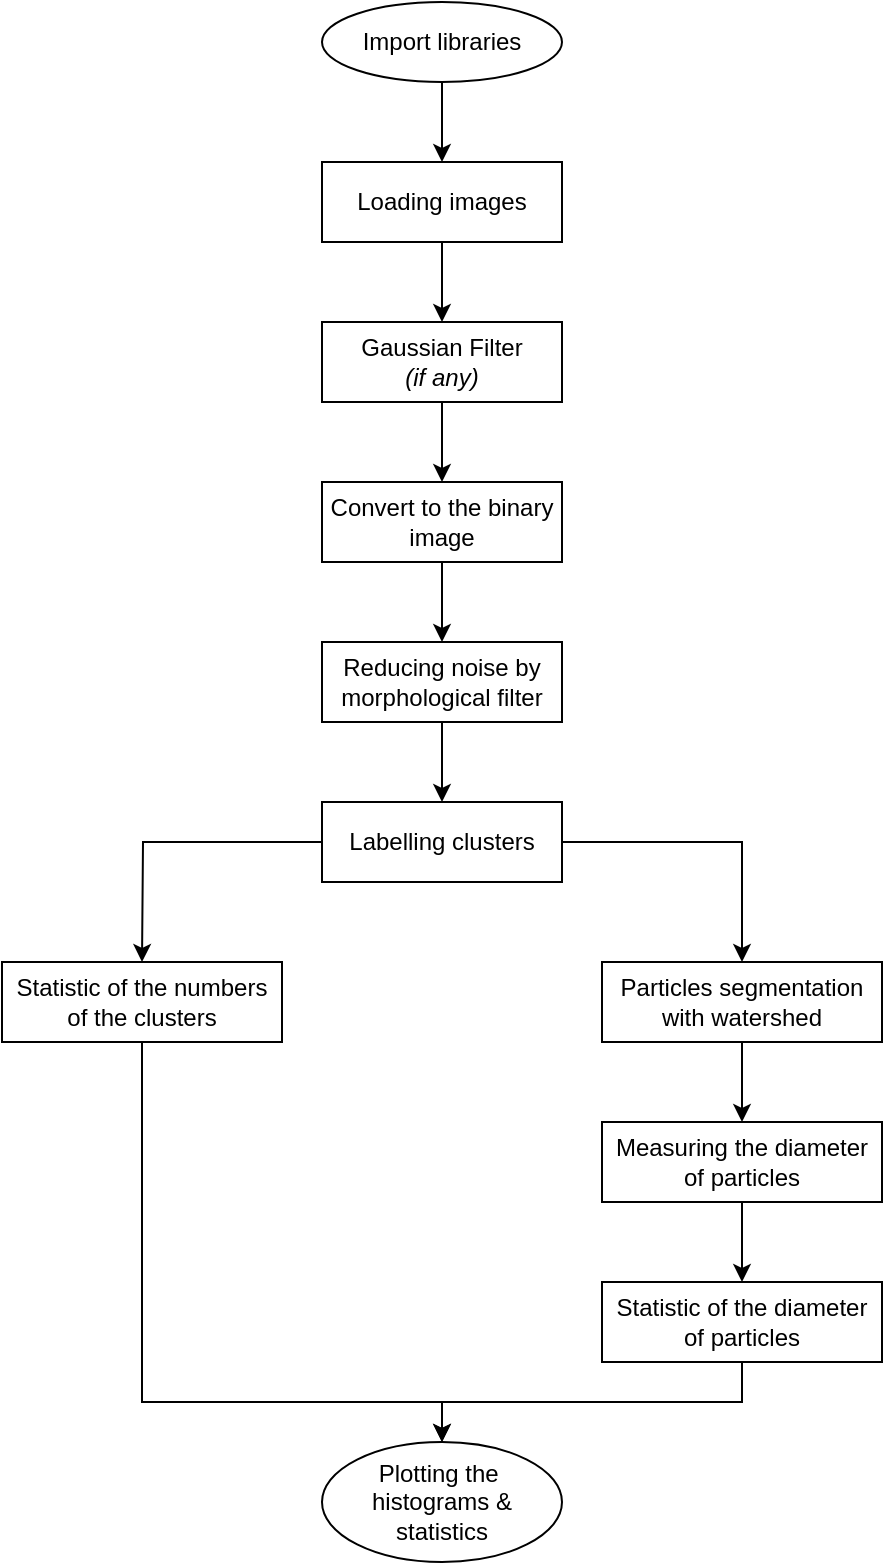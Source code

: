 <mxfile version="14.0.1" type="github">
  <diagram id="QWKYbvw5BzHghptkRZf0" name="Page-1">
    <mxGraphModel dx="448" dy="895" grid="1" gridSize="10" guides="1" tooltips="1" connect="1" arrows="1" fold="1" page="1" pageScale="1" pageWidth="850" pageHeight="1100" math="0" shadow="0">
      <root>
        <mxCell id="0" />
        <mxCell id="1" parent="0" />
        <mxCell id="XoY0zqglMGHsk9vOFqzX-18" style="edgeStyle=orthogonalEdgeStyle;rounded=0;orthogonalLoop=1;jettySize=auto;html=1;exitX=0.5;exitY=1;exitDx=0;exitDy=0;entryX=0.5;entryY=0;entryDx=0;entryDy=0;" parent="1" source="XoY0zqglMGHsk9vOFqzX-1" target="XoY0zqglMGHsk9vOFqzX-2" edge="1">
          <mxGeometry relative="1" as="geometry" />
        </mxCell>
        <mxCell id="XoY0zqglMGHsk9vOFqzX-1" value="Import libraries" style="ellipse;whiteSpace=wrap;html=1;" parent="1" vertex="1">
          <mxGeometry x="360" y="40" width="120" height="40" as="geometry" />
        </mxCell>
        <mxCell id="XoY0zqglMGHsk9vOFqzX-19" style="edgeStyle=orthogonalEdgeStyle;rounded=0;orthogonalLoop=1;jettySize=auto;html=1;exitX=0.5;exitY=1;exitDx=0;exitDy=0;entryX=0.5;entryY=0;entryDx=0;entryDy=0;" parent="1" source="XoY0zqglMGHsk9vOFqzX-2" target="XoY0zqglMGHsk9vOFqzX-3" edge="1">
          <mxGeometry relative="1" as="geometry" />
        </mxCell>
        <mxCell id="XoY0zqglMGHsk9vOFqzX-2" value="Loading images" style="rounded=0;whiteSpace=wrap;html=1;" parent="1" vertex="1">
          <mxGeometry x="360" y="120" width="120" height="40" as="geometry" />
        </mxCell>
        <mxCell id="XoY0zqglMGHsk9vOFqzX-43" value="" style="edgeStyle=orthogonalEdgeStyle;rounded=0;orthogonalLoop=1;jettySize=auto;html=1;" parent="1" source="XoY0zqglMGHsk9vOFqzX-3" target="XoY0zqglMGHsk9vOFqzX-7" edge="1">
          <mxGeometry relative="1" as="geometry" />
        </mxCell>
        <mxCell id="XoY0zqglMGHsk9vOFqzX-3" value="Gaussian Filter &lt;br&gt;&lt;i&gt;(if any)&lt;/i&gt;" style="rounded=0;whiteSpace=wrap;html=1;" parent="1" vertex="1">
          <mxGeometry x="360" y="200" width="120" height="40" as="geometry" />
        </mxCell>
        <mxCell id="XoY0zqglMGHsk9vOFqzX-21" value="" style="edgeStyle=orthogonalEdgeStyle;rounded=0;orthogonalLoop=1;jettySize=auto;html=1;" parent="1" source="XoY0zqglMGHsk9vOFqzX-4" edge="1">
          <mxGeometry relative="1" as="geometry">
            <mxPoint x="420" y="440" as="targetPoint" />
          </mxGeometry>
        </mxCell>
        <mxCell id="XoY0zqglMGHsk9vOFqzX-4" value="Reducing noise by morphological filter" style="rounded=0;whiteSpace=wrap;html=1;" parent="1" vertex="1">
          <mxGeometry x="360" y="360" width="120" height="40" as="geometry" />
        </mxCell>
        <mxCell id="XoY0zqglMGHsk9vOFqzX-44" value="" style="edgeStyle=orthogonalEdgeStyle;rounded=0;orthogonalLoop=1;jettySize=auto;html=1;" parent="1" source="XoY0zqglMGHsk9vOFqzX-7" target="XoY0zqglMGHsk9vOFqzX-4" edge="1">
          <mxGeometry relative="1" as="geometry" />
        </mxCell>
        <mxCell id="XoY0zqglMGHsk9vOFqzX-7" value="Convert to the binary image" style="rounded=0;whiteSpace=wrap;html=1;" parent="1" vertex="1">
          <mxGeometry x="360" y="280" width="120" height="40" as="geometry" />
        </mxCell>
        <mxCell id="XoY0zqglMGHsk9vOFqzX-26" style="edgeStyle=orthogonalEdgeStyle;rounded=0;orthogonalLoop=1;jettySize=auto;html=1;exitX=0.5;exitY=1;exitDx=0;exitDy=0;" parent="1" target="XoY0zqglMGHsk9vOFqzX-16" edge="1">
          <mxGeometry relative="1" as="geometry">
            <Array as="points">
              <mxPoint x="270" y="740" />
              <mxPoint x="420" y="740" />
            </Array>
            <mxPoint x="270" y="560" as="sourcePoint" />
          </mxGeometry>
        </mxCell>
        <mxCell id="XoY0zqglMGHsk9vOFqzX-9" value="&lt;div&gt;Statistic of the numbers of the clusters&lt;/div&gt;" style="rounded=0;whiteSpace=wrap;html=1;" parent="1" vertex="1">
          <mxGeometry x="200" y="520" width="140" height="40" as="geometry" />
        </mxCell>
        <mxCell id="XoY0zqglMGHsk9vOFqzX-46" value="" style="edgeStyle=orthogonalEdgeStyle;rounded=0;orthogonalLoop=1;jettySize=auto;html=1;" parent="1" source="XoY0zqglMGHsk9vOFqzX-10" target="XoY0zqglMGHsk9vOFqzX-45" edge="1">
          <mxGeometry relative="1" as="geometry" />
        </mxCell>
        <mxCell id="XoY0zqglMGHsk9vOFqzX-10" value="&lt;div&gt;&lt;div&gt;Measuring the diameter of particles&lt;/div&gt;&lt;/div&gt;" style="rounded=0;whiteSpace=wrap;html=1;" parent="1" vertex="1">
          <mxGeometry x="500" y="600" width="140" height="40" as="geometry" />
        </mxCell>
        <mxCell id="XoY0zqglMGHsk9vOFqzX-16" value="Plotting the&amp;nbsp;&lt;br&gt;histograms &amp;amp; statistics" style="ellipse;whiteSpace=wrap;html=1;" parent="1" vertex="1">
          <mxGeometry x="360" y="760" width="120" height="60" as="geometry" />
        </mxCell>
        <mxCell id="XoY0zqglMGHsk9vOFqzX-39" style="edgeStyle=orthogonalEdgeStyle;rounded=0;orthogonalLoop=1;jettySize=auto;html=1;exitX=0;exitY=0.5;exitDx=0;exitDy=0;" parent="1" source="XoY0zqglMGHsk9vOFqzX-35" edge="1">
          <mxGeometry relative="1" as="geometry">
            <mxPoint x="270" y="520" as="targetPoint" />
          </mxGeometry>
        </mxCell>
        <mxCell id="MX36KQDVpzW5UINQs3aZ-2" style="edgeStyle=orthogonalEdgeStyle;rounded=0;orthogonalLoop=1;jettySize=auto;html=1;exitX=1;exitY=0.5;exitDx=0;exitDy=0;" edge="1" parent="1" source="XoY0zqglMGHsk9vOFqzX-35" target="XoY0zqglMGHsk9vOFqzX-40">
          <mxGeometry relative="1" as="geometry" />
        </mxCell>
        <mxCell id="XoY0zqglMGHsk9vOFqzX-35" value="Labelling clusters" style="rounded=0;whiteSpace=wrap;html=1;" parent="1" vertex="1">
          <mxGeometry x="360" y="440" width="120" height="40" as="geometry" />
        </mxCell>
        <mxCell id="MX36KQDVpzW5UINQs3aZ-3" style="edgeStyle=orthogonalEdgeStyle;rounded=0;orthogonalLoop=1;jettySize=auto;html=1;exitX=0.5;exitY=1;exitDx=0;exitDy=0;entryX=0.5;entryY=0;entryDx=0;entryDy=0;" edge="1" parent="1" source="XoY0zqglMGHsk9vOFqzX-40" target="XoY0zqglMGHsk9vOFqzX-10">
          <mxGeometry relative="1" as="geometry" />
        </mxCell>
        <mxCell id="XoY0zqglMGHsk9vOFqzX-40" value="Particles&amp;nbsp;segmentation with watershed" style="rounded=0;whiteSpace=wrap;html=1;" parent="1" vertex="1">
          <mxGeometry x="500" y="520" width="140" height="40" as="geometry" />
        </mxCell>
        <mxCell id="XoY0zqglMGHsk9vOFqzX-48" style="edgeStyle=orthogonalEdgeStyle;rounded=0;orthogonalLoop=1;jettySize=auto;html=1;entryX=0.5;entryY=0;entryDx=0;entryDy=0;" parent="1" source="XoY0zqglMGHsk9vOFqzX-45" target="XoY0zqglMGHsk9vOFqzX-16" edge="1">
          <mxGeometry relative="1" as="geometry">
            <Array as="points">
              <mxPoint x="570" y="740" />
              <mxPoint x="420" y="740" />
            </Array>
          </mxGeometry>
        </mxCell>
        <mxCell id="XoY0zqglMGHsk9vOFqzX-45" value="&lt;div&gt;&lt;div&gt;&lt;span&gt;Statistic of&lt;/span&gt;&amp;nbsp;the diameter of particles&lt;/div&gt;&lt;/div&gt;" style="rounded=0;whiteSpace=wrap;html=1;" parent="1" vertex="1">
          <mxGeometry x="500" y="680" width="140" height="40" as="geometry" />
        </mxCell>
      </root>
    </mxGraphModel>
  </diagram>
</mxfile>
